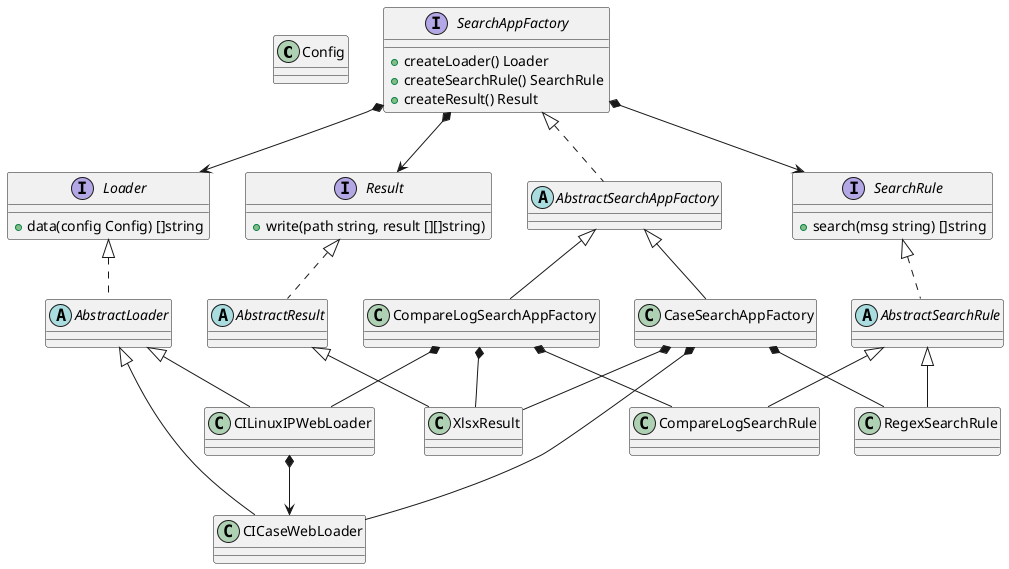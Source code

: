 @startuml
'https://plantuml.com/class-diagram
class Config

interface SearchAppFactory {
+ createLoader() Loader
+ createSearchRule() SearchRule
+ createResult() Result
}
SearchAppFactory *--> Loader
SearchAppFactory *--> SearchRule
SearchAppFactory *--> Result

interface Loader{
+ data(config Config) []string
}
abstract class AbstractLoader implements Loader
class CICaseWebLoader extends AbstractLoader
class CILinuxIPWebLoader extends AbstractLoader
CILinuxIPWebLoader *--> CICaseWebLoader

interface SearchRule {
+ search(msg string) []string
}
abstract class AbstractSearchRule implements SearchRule
class RegexSearchRule extends AbstractSearchRule
class CompareLogSearchRule extends AbstractSearchRule


interface Result{
+ write(path string, result [][]string)
}
abstract class AbstractResult implements Result
class XlsxResult extends AbstractResult

abstract class AbstractSearchAppFactory implements SearchAppFactory
class CaseSearchAppFactory extends AbstractSearchAppFactory
CaseSearchAppFactory *-- CICaseWebLoader
CaseSearchAppFactory *-- RegexSearchRule
CaseSearchAppFactory *-- XlsxResult

class CompareLogSearchAppFactory extends AbstractSearchAppFactory
CompareLogSearchAppFactory *-- CILinuxIPWebLoader
CompareLogSearchAppFactory *-- CompareLogSearchRule
CompareLogSearchAppFactory *-- XlsxResult

@enduml
